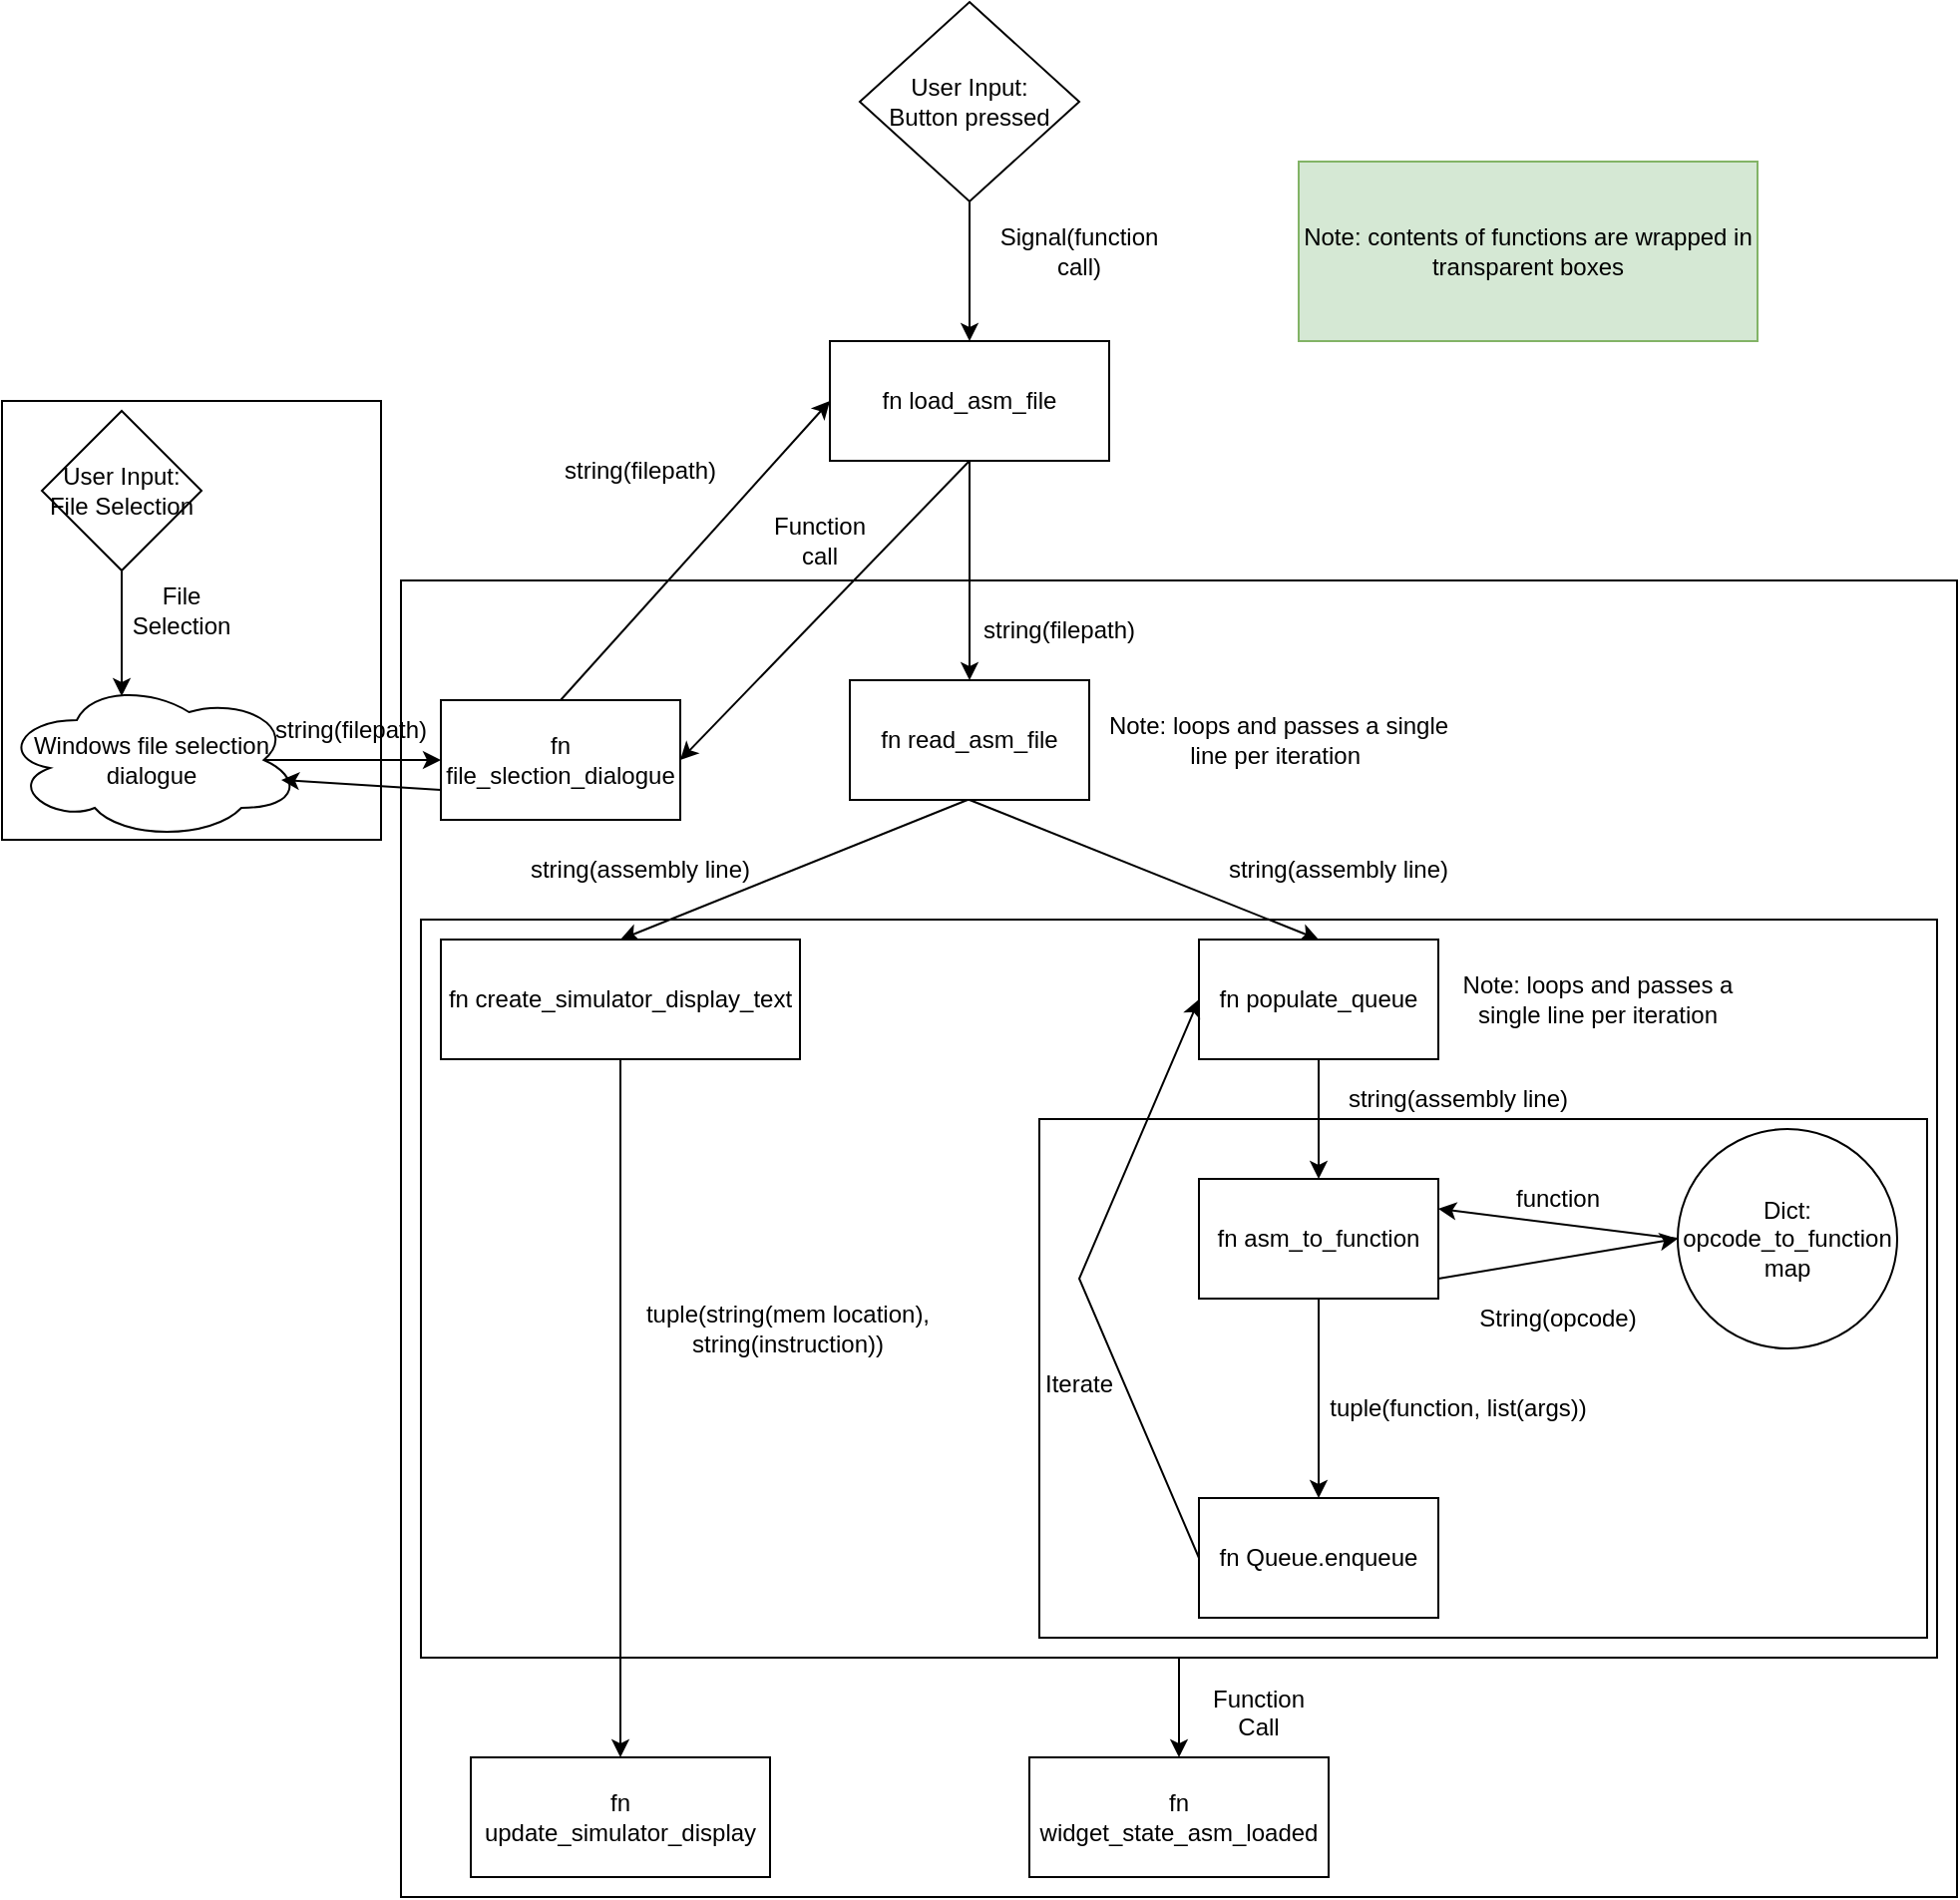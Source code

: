 <mxfile version="23.1.6" type="device">
  <diagram id="C5RBs43oDa-KdzZeNtuy" name="Page-1">
    <mxGraphModel dx="1386" dy="751" grid="1" gridSize="10" guides="1" tooltips="1" connect="1" arrows="1" fold="1" page="1" pageScale="1" pageWidth="827" pageHeight="1169" math="0" shadow="0">
      <root>
        <mxCell id="WIyWlLk6GJQsqaUBKTNV-0" />
        <mxCell id="WIyWlLk6GJQsqaUBKTNV-1" parent="WIyWlLk6GJQsqaUBKTNV-0" />
        <mxCell id="Y7EgibA1khscgtq0bHv2-1" value="fn read_asm_file" style="rounded=0;whiteSpace=wrap;html=1;" vertex="1" parent="WIyWlLk6GJQsqaUBKTNV-1">
          <mxGeometry x="445" y="350" width="120" height="60" as="geometry" />
        </mxCell>
        <mxCell id="Y7EgibA1khscgtq0bHv2-5" value="fn load_asm_file" style="rounded=0;whiteSpace=wrap;html=1;" vertex="1" parent="WIyWlLk6GJQsqaUBKTNV-1">
          <mxGeometry x="435" y="180" width="140" height="60" as="geometry" />
        </mxCell>
        <mxCell id="Y7EgibA1khscgtq0bHv2-6" value="" style="endArrow=classic;html=1;rounded=0;exitX=0.5;exitY=1;exitDx=0;exitDy=0;entryX=0.5;entryY=0;entryDx=0;entryDy=0;" edge="1" parent="WIyWlLk6GJQsqaUBKTNV-1" source="Y7EgibA1khscgtq0bHv2-56" target="Y7EgibA1khscgtq0bHv2-5">
          <mxGeometry width="50" height="50" relative="1" as="geometry">
            <mxPoint x="510" y="190" as="sourcePoint" />
            <mxPoint x="510" y="240" as="targetPoint" />
          </mxGeometry>
        </mxCell>
        <mxCell id="Y7EgibA1khscgtq0bHv2-8" value="" style="endArrow=classic;html=1;rounded=0;exitX=0.5;exitY=1;exitDx=0;exitDy=0;entryX=0.5;entryY=0;entryDx=0;entryDy=0;" edge="1" parent="WIyWlLk6GJQsqaUBKTNV-1" source="Y7EgibA1khscgtq0bHv2-5" target="Y7EgibA1khscgtq0bHv2-1">
          <mxGeometry width="50" height="50" relative="1" as="geometry">
            <mxPoint x="410" y="440" as="sourcePoint" />
            <mxPoint x="530" y="400" as="targetPoint" />
          </mxGeometry>
        </mxCell>
        <mxCell id="Y7EgibA1khscgtq0bHv2-12" value="" style="endArrow=classic;html=1;rounded=0;exitX=0.5;exitY=1;exitDx=0;exitDy=0;entryX=0.5;entryY=0;entryDx=0;entryDy=0;" edge="1" parent="WIyWlLk6GJQsqaUBKTNV-1" target="Y7EgibA1khscgtq0bHv2-14">
          <mxGeometry width="50" height="50" relative="1" as="geometry">
            <mxPoint x="504" y="410" as="sourcePoint" />
            <mxPoint x="350" y="470" as="targetPoint" />
          </mxGeometry>
        </mxCell>
        <mxCell id="Y7EgibA1khscgtq0bHv2-13" value="" style="endArrow=classic;html=1;rounded=0;exitX=0.5;exitY=1;exitDx=0;exitDy=0;entryX=0.5;entryY=0;entryDx=0;entryDy=0;" edge="1" parent="WIyWlLk6GJQsqaUBKTNV-1" source="Y7EgibA1khscgtq0bHv2-1" target="Y7EgibA1khscgtq0bHv2-15">
          <mxGeometry width="50" height="50" relative="1" as="geometry">
            <mxPoint x="520" y="420" as="sourcePoint" />
            <mxPoint x="650" y="470" as="targetPoint" />
          </mxGeometry>
        </mxCell>
        <mxCell id="Y7EgibA1khscgtq0bHv2-14" value="fn create_simulator_display_text" style="rounded=0;whiteSpace=wrap;html=1;" vertex="1" parent="WIyWlLk6GJQsqaUBKTNV-1">
          <mxGeometry x="240" y="480" width="180" height="60" as="geometry" />
        </mxCell>
        <mxCell id="Y7EgibA1khscgtq0bHv2-15" value="fn populate_queue" style="rounded=0;whiteSpace=wrap;html=1;" vertex="1" parent="WIyWlLk6GJQsqaUBKTNV-1">
          <mxGeometry x="620" y="480" width="120" height="60" as="geometry" />
        </mxCell>
        <mxCell id="Y7EgibA1khscgtq0bHv2-20" value="string(filepath)" style="text;html=1;align=center;verticalAlign=middle;whiteSpace=wrap;rounded=0;" vertex="1" parent="WIyWlLk6GJQsqaUBKTNV-1">
          <mxGeometry x="520" y="310" width="60" height="30" as="geometry" />
        </mxCell>
        <mxCell id="Y7EgibA1khscgtq0bHv2-21" value="Signal(function call)" style="text;html=1;align=center;verticalAlign=middle;whiteSpace=wrap;rounded=0;" vertex="1" parent="WIyWlLk6GJQsqaUBKTNV-1">
          <mxGeometry x="530" y="120" width="60" height="30" as="geometry" />
        </mxCell>
        <mxCell id="Y7EgibA1khscgtq0bHv2-22" value="File Selection" style="text;html=1;align=center;verticalAlign=middle;whiteSpace=wrap;rounded=0;" vertex="1" parent="WIyWlLk6GJQsqaUBKTNV-1">
          <mxGeometry x="80" y="300" width="60" height="30" as="geometry" />
        </mxCell>
        <mxCell id="Y7EgibA1khscgtq0bHv2-24" value="string(filepath)" style="text;html=1;align=center;verticalAlign=middle;whiteSpace=wrap;rounded=0;" vertex="1" parent="WIyWlLk6GJQsqaUBKTNV-1">
          <mxGeometry x="275" y="230" width="130" height="30" as="geometry" />
        </mxCell>
        <mxCell id="Y7EgibA1khscgtq0bHv2-25" value="Note: loops and passes a single line per iteration&amp;nbsp;" style="text;html=1;align=center;verticalAlign=middle;whiteSpace=wrap;rounded=0;" vertex="1" parent="WIyWlLk6GJQsqaUBKTNV-1">
          <mxGeometry x="570" y="365" width="180" height="30" as="geometry" />
        </mxCell>
        <mxCell id="Y7EgibA1khscgtq0bHv2-30" value="fn asm_to_function" style="rounded=0;whiteSpace=wrap;html=1;" vertex="1" parent="WIyWlLk6GJQsqaUBKTNV-1">
          <mxGeometry x="620" y="600" width="120" height="60" as="geometry" />
        </mxCell>
        <mxCell id="Y7EgibA1khscgtq0bHv2-31" value="Note: loops and passes a single line per iteration" style="text;html=1;align=center;verticalAlign=middle;whiteSpace=wrap;rounded=0;" vertex="1" parent="WIyWlLk6GJQsqaUBKTNV-1">
          <mxGeometry x="750" y="495" width="140" height="30" as="geometry" />
        </mxCell>
        <mxCell id="Y7EgibA1khscgtq0bHv2-32" value="string(assembly line)" style="text;html=1;align=center;verticalAlign=middle;whiteSpace=wrap;rounded=0;" vertex="1" parent="WIyWlLk6GJQsqaUBKTNV-1">
          <mxGeometry x="620" y="430" width="140" height="30" as="geometry" />
        </mxCell>
        <mxCell id="Y7EgibA1khscgtq0bHv2-33" value="string(assembly line)" style="text;html=1;align=center;verticalAlign=middle;whiteSpace=wrap;rounded=0;" vertex="1" parent="WIyWlLk6GJQsqaUBKTNV-1">
          <mxGeometry x="270" y="430" width="140" height="30" as="geometry" />
        </mxCell>
        <mxCell id="Y7EgibA1khscgtq0bHv2-34" value="" style="endArrow=classic;html=1;rounded=0;exitX=0.5;exitY=1;exitDx=0;exitDy=0;entryX=0.5;entryY=0;entryDx=0;entryDy=0;" edge="1" parent="WIyWlLk6GJQsqaUBKTNV-1" source="Y7EgibA1khscgtq0bHv2-15" target="Y7EgibA1khscgtq0bHv2-30">
          <mxGeometry width="50" height="50" relative="1" as="geometry">
            <mxPoint x="480" y="550" as="sourcePoint" />
            <mxPoint x="530" y="500" as="targetPoint" />
          </mxGeometry>
        </mxCell>
        <mxCell id="Y7EgibA1khscgtq0bHv2-35" value="Dict:&lt;br&gt;opcode_to_function map" style="ellipse;whiteSpace=wrap;html=1;aspect=fixed;" vertex="1" parent="WIyWlLk6GJQsqaUBKTNV-1">
          <mxGeometry x="860" y="575" width="110" height="110" as="geometry" />
        </mxCell>
        <mxCell id="Y7EgibA1khscgtq0bHv2-39" value="" style="endArrow=classic;html=1;rounded=0;exitX=0;exitY=0.5;exitDx=0;exitDy=0;entryX=1;entryY=0.25;entryDx=0;entryDy=0;" edge="1" parent="WIyWlLk6GJQsqaUBKTNV-1" source="Y7EgibA1khscgtq0bHv2-35" target="Y7EgibA1khscgtq0bHv2-30">
          <mxGeometry width="50" height="50" relative="1" as="geometry">
            <mxPoint x="480" y="550" as="sourcePoint" />
            <mxPoint x="530" y="500" as="targetPoint" />
          </mxGeometry>
        </mxCell>
        <mxCell id="Y7EgibA1khscgtq0bHv2-40" value="" style="endArrow=classic;html=1;rounded=0;entryX=0;entryY=0.5;entryDx=0;entryDy=0;" edge="1" parent="WIyWlLk6GJQsqaUBKTNV-1" target="Y7EgibA1khscgtq0bHv2-35">
          <mxGeometry width="50" height="50" relative="1" as="geometry">
            <mxPoint x="740" y="650" as="sourcePoint" />
            <mxPoint x="790" y="600" as="targetPoint" />
          </mxGeometry>
        </mxCell>
        <mxCell id="Y7EgibA1khscgtq0bHv2-41" value="String(opcode)" style="text;html=1;align=center;verticalAlign=middle;whiteSpace=wrap;rounded=0;" vertex="1" parent="WIyWlLk6GJQsqaUBKTNV-1">
          <mxGeometry x="770" y="655" width="60" height="30" as="geometry" />
        </mxCell>
        <mxCell id="Y7EgibA1khscgtq0bHv2-42" value="function" style="text;html=1;align=center;verticalAlign=middle;whiteSpace=wrap;rounded=0;" vertex="1" parent="WIyWlLk6GJQsqaUBKTNV-1">
          <mxGeometry x="760" y="595" width="80" height="30" as="geometry" />
        </mxCell>
        <mxCell id="Y7EgibA1khscgtq0bHv2-43" value="" style="endArrow=classic;html=1;rounded=0;exitX=0.5;exitY=1;exitDx=0;exitDy=0;entryX=0.5;entryY=0;entryDx=0;entryDy=0;" edge="1" parent="WIyWlLk6GJQsqaUBKTNV-1" source="Y7EgibA1khscgtq0bHv2-30" target="Y7EgibA1khscgtq0bHv2-46">
          <mxGeometry width="50" height="50" relative="1" as="geometry">
            <mxPoint x="480" y="550" as="sourcePoint" />
            <mxPoint x="680" y="720" as="targetPoint" />
          </mxGeometry>
        </mxCell>
        <mxCell id="Y7EgibA1khscgtq0bHv2-45" value="string(assembly line)" style="text;html=1;align=center;verticalAlign=middle;whiteSpace=wrap;rounded=0;" vertex="1" parent="WIyWlLk6GJQsqaUBKTNV-1">
          <mxGeometry x="670" y="545" width="160" height="30" as="geometry" />
        </mxCell>
        <mxCell id="Y7EgibA1khscgtq0bHv2-46" value="fn Queue.enqueue" style="rounded=0;whiteSpace=wrap;html=1;" vertex="1" parent="WIyWlLk6GJQsqaUBKTNV-1">
          <mxGeometry x="620" y="760" width="120" height="60" as="geometry" />
        </mxCell>
        <mxCell id="Y7EgibA1khscgtq0bHv2-47" value="tuple(function, list(args))" style="text;html=1;align=center;verticalAlign=middle;whiteSpace=wrap;rounded=0;" vertex="1" parent="WIyWlLk6GJQsqaUBKTNV-1">
          <mxGeometry x="660" y="700" width="180" height="30" as="geometry" />
        </mxCell>
        <mxCell id="Y7EgibA1khscgtq0bHv2-48" value="" style="endArrow=classic;html=1;rounded=0;exitX=0;exitY=0.5;exitDx=0;exitDy=0;entryX=0;entryY=0.5;entryDx=0;entryDy=0;" edge="1" parent="WIyWlLk6GJQsqaUBKTNV-1" source="Y7EgibA1khscgtq0bHv2-46" target="Y7EgibA1khscgtq0bHv2-15">
          <mxGeometry width="50" height="50" relative="1" as="geometry">
            <mxPoint x="480" y="550" as="sourcePoint" />
            <mxPoint x="530" y="500" as="targetPoint" />
            <Array as="points">
              <mxPoint x="560" y="650" />
            </Array>
          </mxGeometry>
        </mxCell>
        <mxCell id="Y7EgibA1khscgtq0bHv2-50" value="fn widget_state_asm_loaded" style="rounded=0;whiteSpace=wrap;html=1;" vertex="1" parent="WIyWlLk6GJQsqaUBKTNV-1">
          <mxGeometry x="535" y="890" width="150" height="60" as="geometry" />
        </mxCell>
        <mxCell id="Y7EgibA1khscgtq0bHv2-56" value="User Input:&lt;br&gt;Button pressed" style="rhombus;whiteSpace=wrap;html=1;" vertex="1" parent="WIyWlLk6GJQsqaUBKTNV-1">
          <mxGeometry x="450" y="10" width="110" height="100" as="geometry" />
        </mxCell>
        <mxCell id="Y7EgibA1khscgtq0bHv2-57" value="" style="rounded=0;whiteSpace=wrap;html=1;fill=false;fillColor=none;" vertex="1" parent="WIyWlLk6GJQsqaUBKTNV-1">
          <mxGeometry x="540" y="570" width="445" height="260" as="geometry" />
        </mxCell>
        <mxCell id="Y7EgibA1khscgtq0bHv2-59" value="Iterate" style="text;html=1;align=center;verticalAlign=middle;whiteSpace=wrap;rounded=0;" vertex="1" parent="WIyWlLk6GJQsqaUBKTNV-1">
          <mxGeometry x="530" y="687.5" width="60" height="30" as="geometry" />
        </mxCell>
        <mxCell id="Y7EgibA1khscgtq0bHv2-71" style="edgeStyle=orthogonalEdgeStyle;rounded=0;orthogonalLoop=1;jettySize=auto;html=1;exitX=0.5;exitY=1;exitDx=0;exitDy=0;entryX=0.5;entryY=0;entryDx=0;entryDy=0;" edge="1" parent="WIyWlLk6GJQsqaUBKTNV-1" source="Y7EgibA1khscgtq0bHv2-63" target="Y7EgibA1khscgtq0bHv2-50">
          <mxGeometry relative="1" as="geometry" />
        </mxCell>
        <mxCell id="Y7EgibA1khscgtq0bHv2-63" value="" style="rounded=0;whiteSpace=wrap;html=1;fillColor=none;" vertex="1" parent="WIyWlLk6GJQsqaUBKTNV-1">
          <mxGeometry x="230" y="470" width="760" height="370" as="geometry" />
        </mxCell>
        <mxCell id="Y7EgibA1khscgtq0bHv2-67" value="" style="endArrow=classic;html=1;rounded=0;exitX=0.5;exitY=1;exitDx=0;exitDy=0;" edge="1" parent="WIyWlLk6GJQsqaUBKTNV-1" source="Y7EgibA1khscgtq0bHv2-14">
          <mxGeometry width="50" height="50" relative="1" as="geometry">
            <mxPoint x="390" y="700" as="sourcePoint" />
            <mxPoint x="330" y="890" as="targetPoint" />
          </mxGeometry>
        </mxCell>
        <mxCell id="Y7EgibA1khscgtq0bHv2-68" value="fn update_simulator_display" style="rounded=0;whiteSpace=wrap;html=1;" vertex="1" parent="WIyWlLk6GJQsqaUBKTNV-1">
          <mxGeometry x="255" y="890" width="150" height="60" as="geometry" />
        </mxCell>
        <mxCell id="Y7EgibA1khscgtq0bHv2-69" value="tuple(string(mem location), string(instruction))" style="text;html=1;align=center;verticalAlign=middle;whiteSpace=wrap;rounded=0;" vertex="1" parent="WIyWlLk6GJQsqaUBKTNV-1">
          <mxGeometry x="334" y="660" width="160" height="30" as="geometry" />
        </mxCell>
        <mxCell id="Y7EgibA1khscgtq0bHv2-70" value="" style="rounded=0;whiteSpace=wrap;html=1;fillColor=none;" vertex="1" parent="WIyWlLk6GJQsqaUBKTNV-1">
          <mxGeometry x="220" y="300" width="780" height="660" as="geometry" />
        </mxCell>
        <mxCell id="Y7EgibA1khscgtq0bHv2-72" value="Function Call&lt;div&gt;&lt;br/&gt;&lt;/div&gt;" style="text;html=1;align=center;verticalAlign=middle;whiteSpace=wrap;rounded=0;" vertex="1" parent="WIyWlLk6GJQsqaUBKTNV-1">
          <mxGeometry x="620" y="860" width="60" height="30" as="geometry" />
        </mxCell>
        <mxCell id="Y7EgibA1khscgtq0bHv2-75" value="" style="endArrow=classic;html=1;rounded=0;exitX=0.5;exitY=1;exitDx=0;exitDy=0;entryX=1;entryY=0.5;entryDx=0;entryDy=0;" edge="1" parent="WIyWlLk6GJQsqaUBKTNV-1" source="Y7EgibA1khscgtq0bHv2-5" target="Y7EgibA1khscgtq0bHv2-80">
          <mxGeometry width="50" height="50" relative="1" as="geometry">
            <mxPoint x="390" y="350" as="sourcePoint" />
            <mxPoint x="368.75" y="380" as="targetPoint" />
          </mxGeometry>
        </mxCell>
        <mxCell id="Y7EgibA1khscgtq0bHv2-76" value="" style="endArrow=classic;html=1;rounded=0;exitX=0.5;exitY=0;exitDx=0;exitDy=0;entryX=0;entryY=0.5;entryDx=0;entryDy=0;" edge="1" parent="WIyWlLk6GJQsqaUBKTNV-1" source="Y7EgibA1khscgtq0bHv2-80" target="Y7EgibA1khscgtq0bHv2-5">
          <mxGeometry width="50" height="50" relative="1" as="geometry">
            <mxPoint x="326.25" y="356" as="sourcePoint" />
            <mxPoint x="440" y="300" as="targetPoint" />
          </mxGeometry>
        </mxCell>
        <mxCell id="Y7EgibA1khscgtq0bHv2-77" value="User Input:&lt;br&gt;File Selection" style="rhombus;whiteSpace=wrap;html=1;" vertex="1" parent="WIyWlLk6GJQsqaUBKTNV-1">
          <mxGeometry x="40" y="215" width="80" height="80" as="geometry" />
        </mxCell>
        <mxCell id="Y7EgibA1khscgtq0bHv2-79" value="Function call" style="text;html=1;align=center;verticalAlign=middle;whiteSpace=wrap;rounded=0;" vertex="1" parent="WIyWlLk6GJQsqaUBKTNV-1">
          <mxGeometry x="400" y="265" width="60" height="30" as="geometry" />
        </mxCell>
        <mxCell id="Y7EgibA1khscgtq0bHv2-80" value="fn file_slection_dialogue" style="rounded=0;whiteSpace=wrap;html=1;" vertex="1" parent="WIyWlLk6GJQsqaUBKTNV-1">
          <mxGeometry x="240" y="360" width="120" height="60" as="geometry" />
        </mxCell>
        <mxCell id="Y7EgibA1khscgtq0bHv2-81" value="Windows file selection dialogue" style="ellipse;shape=cloud;whiteSpace=wrap;html=1;" vertex="1" parent="WIyWlLk6GJQsqaUBKTNV-1">
          <mxGeometry x="20" y="350" width="150" height="80" as="geometry" />
        </mxCell>
        <mxCell id="Y7EgibA1khscgtq0bHv2-82" value="" style="endArrow=classic;html=1;rounded=0;exitX=0.5;exitY=1;exitDx=0;exitDy=0;entryX=0.4;entryY=0.1;entryDx=0;entryDy=0;entryPerimeter=0;" edge="1" parent="WIyWlLk6GJQsqaUBKTNV-1" source="Y7EgibA1khscgtq0bHv2-77" target="Y7EgibA1khscgtq0bHv2-81">
          <mxGeometry width="50" height="50" relative="1" as="geometry">
            <mxPoint x="390" y="470" as="sourcePoint" />
            <mxPoint x="440" y="420" as="targetPoint" />
          </mxGeometry>
        </mxCell>
        <mxCell id="Y7EgibA1khscgtq0bHv2-83" value="" style="endArrow=classic;html=1;rounded=0;exitX=0.875;exitY=0.5;exitDx=0;exitDy=0;exitPerimeter=0;entryX=0;entryY=0.5;entryDx=0;entryDy=0;" edge="1" parent="WIyWlLk6GJQsqaUBKTNV-1" source="Y7EgibA1khscgtq0bHv2-81" target="Y7EgibA1khscgtq0bHv2-80">
          <mxGeometry width="50" height="50" relative="1" as="geometry">
            <mxPoint x="390" y="470" as="sourcePoint" />
            <mxPoint x="210" y="320" as="targetPoint" />
          </mxGeometry>
        </mxCell>
        <mxCell id="Y7EgibA1khscgtq0bHv2-84" value="string(filepath)" style="text;html=1;align=center;verticalAlign=middle;whiteSpace=wrap;rounded=0;" vertex="1" parent="WIyWlLk6GJQsqaUBKTNV-1">
          <mxGeometry x="130" y="360" width="130" height="30" as="geometry" />
        </mxCell>
        <mxCell id="Y7EgibA1khscgtq0bHv2-86" value="" style="rounded=0;whiteSpace=wrap;html=1;fillColor=none;" vertex="1" parent="WIyWlLk6GJQsqaUBKTNV-1">
          <mxGeometry x="20" y="210" width="190" height="220" as="geometry" />
        </mxCell>
        <mxCell id="Y7EgibA1khscgtq0bHv2-87" value="Note: contents of functions are wrapped in transparent boxes" style="text;html=1;align=center;verticalAlign=middle;whiteSpace=wrap;rounded=0;fillColor=#d5e8d4;strokeColor=#82b366;" vertex="1" parent="WIyWlLk6GJQsqaUBKTNV-1">
          <mxGeometry x="670" y="90" width="230" height="90" as="geometry" />
        </mxCell>
        <mxCell id="Y7EgibA1khscgtq0bHv2-88" value="" style="endArrow=classic;html=1;rounded=0;exitX=0;exitY=0.75;exitDx=0;exitDy=0;" edge="1" parent="WIyWlLk6GJQsqaUBKTNV-1" source="Y7EgibA1khscgtq0bHv2-80">
          <mxGeometry width="50" height="50" relative="1" as="geometry">
            <mxPoint x="390" y="420" as="sourcePoint" />
            <mxPoint x="160" y="400" as="targetPoint" />
          </mxGeometry>
        </mxCell>
      </root>
    </mxGraphModel>
  </diagram>
</mxfile>
